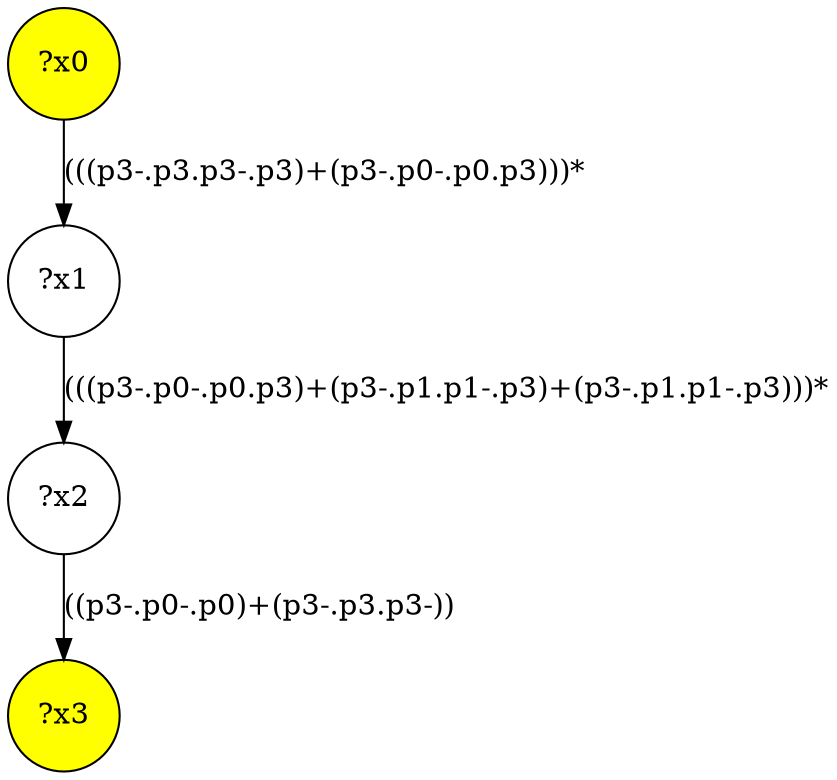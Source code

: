 digraph g {
	x0 [fillcolor="yellow", style="filled," shape=circle, label="?x0"];
	x3 [fillcolor="yellow", style="filled," shape=circle, label="?x3"];
	x1 [shape=circle, label="?x1"];
x0 -> x1[label="(((p3-.p3.p3-.p3)+(p3-.p0-.p0.p3)))*"]	x2 [shape=circle, label="?x2"];
x1 -> x2[label="(((p3-.p0-.p0.p3)+(p3-.p1.p1-.p3)+(p3-.p1.p1-.p3)))*"]x2 -> x3[label="((p3-.p0-.p0)+(p3-.p3.p3-))"]}

